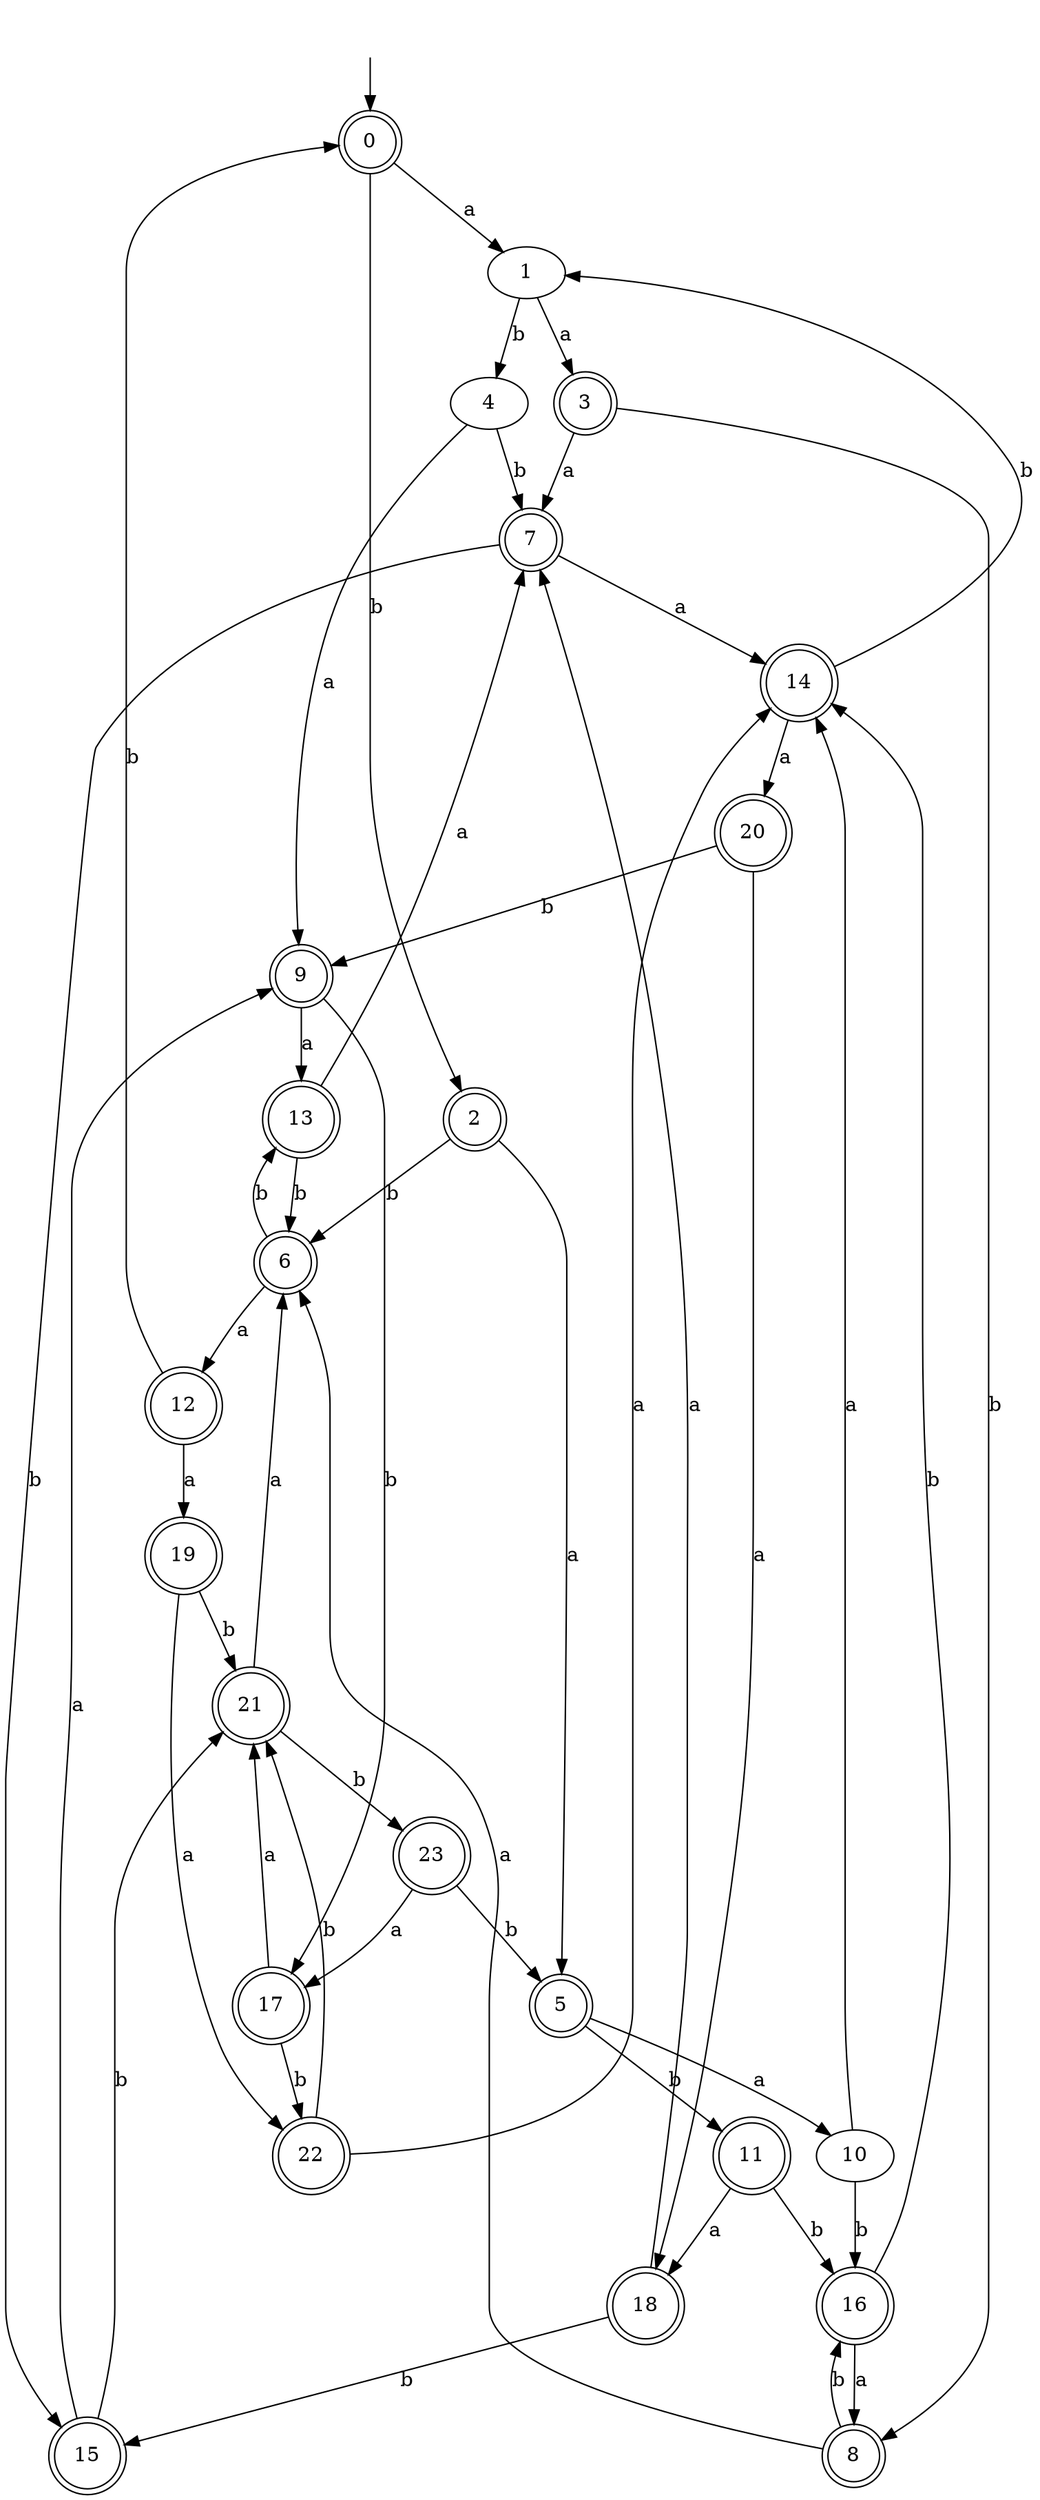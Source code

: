 digraph RandomDFA {
  __start0 [label="", shape=none];
  __start0 -> 0 [label=""];
  0 [shape=circle] [shape=doublecircle]
  0 -> 1 [label="a"]
  0 -> 2 [label="b"]
  1
  1 -> 3 [label="a"]
  1 -> 4 [label="b"]
  2 [shape=doublecircle]
  2 -> 5 [label="a"]
  2 -> 6 [label="b"]
  3 [shape=doublecircle]
  3 -> 7 [label="a"]
  3 -> 8 [label="b"]
  4
  4 -> 9 [label="a"]
  4 -> 7 [label="b"]
  5 [shape=doublecircle]
  5 -> 10 [label="a"]
  5 -> 11 [label="b"]
  6 [shape=doublecircle]
  6 -> 12 [label="a"]
  6 -> 13 [label="b"]
  7 [shape=doublecircle]
  7 -> 14 [label="a"]
  7 -> 15 [label="b"]
  8 [shape=doublecircle]
  8 -> 6 [label="a"]
  8 -> 16 [label="b"]
  9 [shape=doublecircle]
  9 -> 13 [label="a"]
  9 -> 17 [label="b"]
  10
  10 -> 14 [label="a"]
  10 -> 16 [label="b"]
  11 [shape=doublecircle]
  11 -> 18 [label="a"]
  11 -> 16 [label="b"]
  12 [shape=doublecircle]
  12 -> 19 [label="a"]
  12 -> 0 [label="b"]
  13 [shape=doublecircle]
  13 -> 7 [label="a"]
  13 -> 6 [label="b"]
  14 [shape=doublecircle]
  14 -> 20 [label="a"]
  14 -> 1 [label="b"]
  15 [shape=doublecircle]
  15 -> 9 [label="a"]
  15 -> 21 [label="b"]
  16 [shape=doublecircle]
  16 -> 8 [label="a"]
  16 -> 14 [label="b"]
  17 [shape=doublecircle]
  17 -> 21 [label="a"]
  17 -> 22 [label="b"]
  18 [shape=doublecircle]
  18 -> 7 [label="a"]
  18 -> 15 [label="b"]
  19 [shape=doublecircle]
  19 -> 22 [label="a"]
  19 -> 21 [label="b"]
  20 [shape=doublecircle]
  20 -> 18 [label="a"]
  20 -> 9 [label="b"]
  21 [shape=doublecircle]
  21 -> 6 [label="a"]
  21 -> 23 [label="b"]
  22 [shape=doublecircle]
  22 -> 14 [label="a"]
  22 -> 21 [label="b"]
  23 [shape=doublecircle]
  23 -> 17 [label="a"]
  23 -> 5 [label="b"]
}
